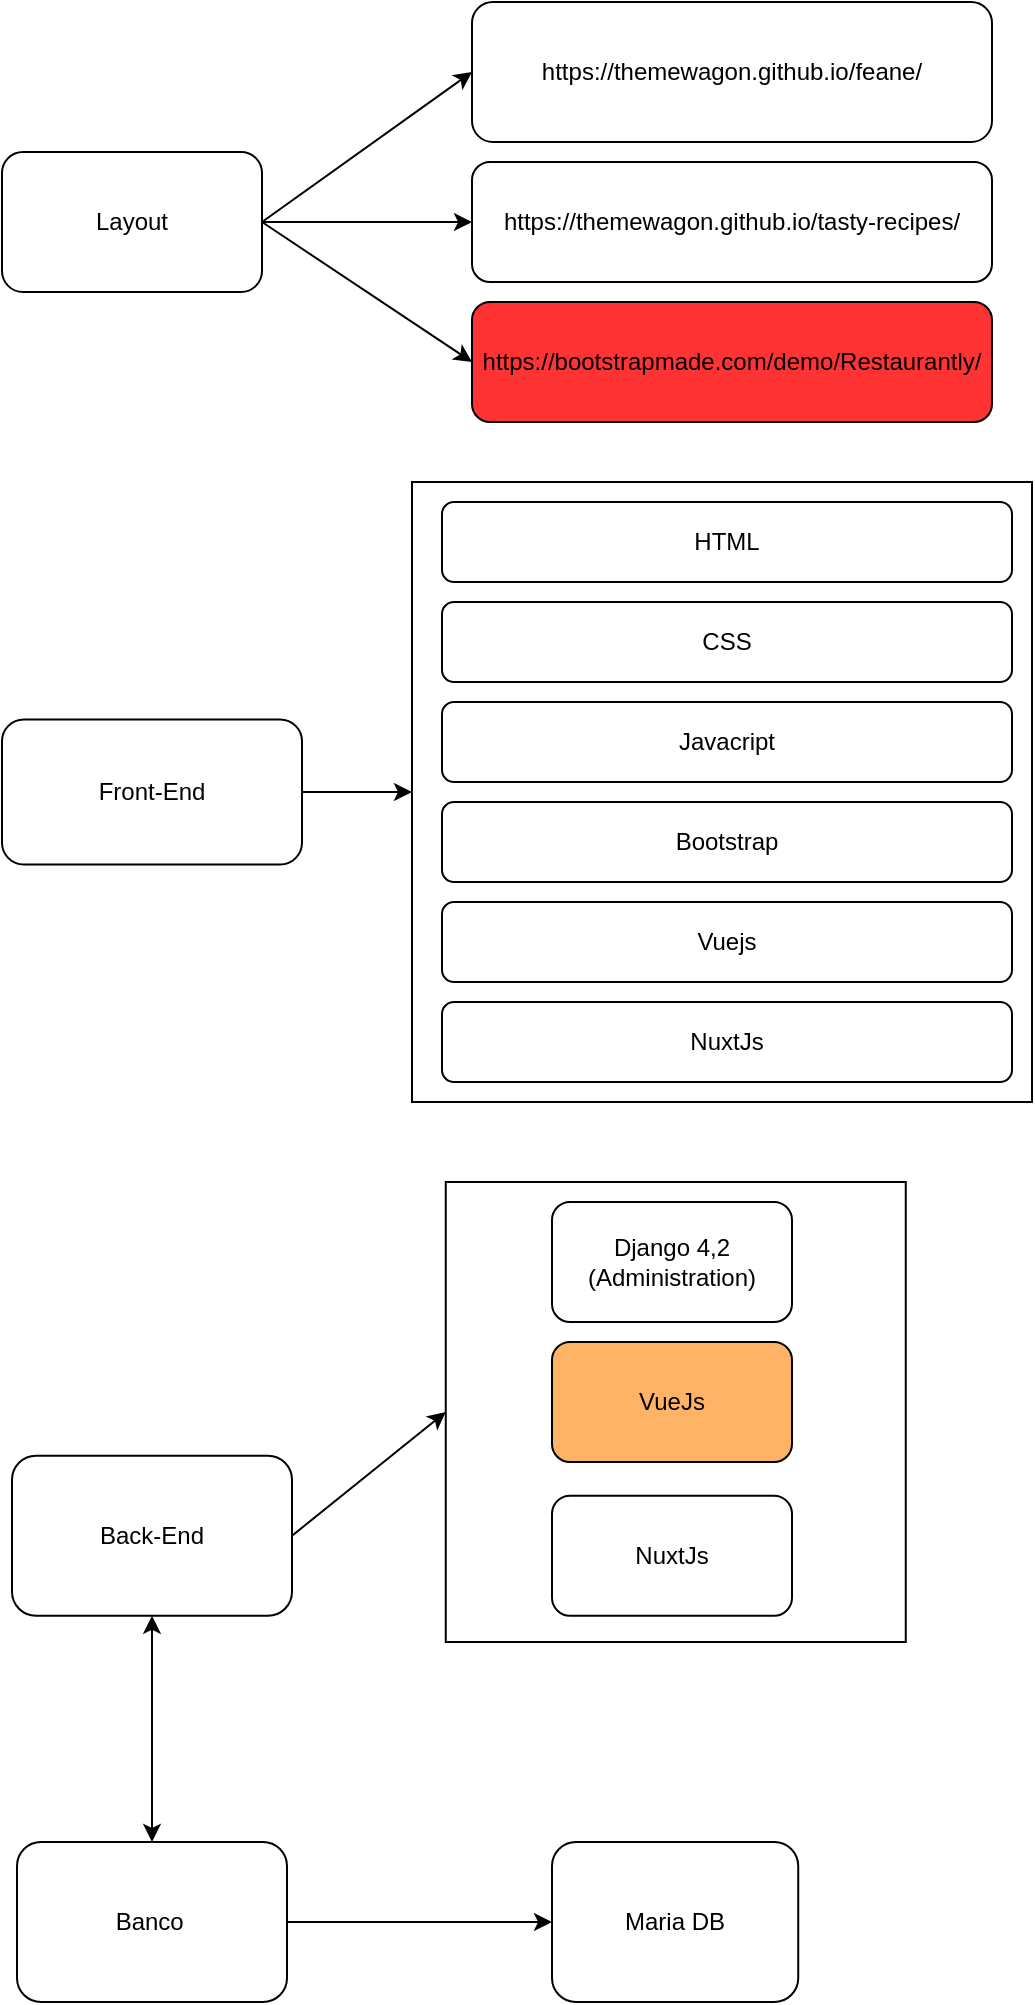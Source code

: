 <mxfile version="24.6.5" type="github">
  <diagram name="Estrutura" id="_JozszdOQ5H9nEkMJRZu">
    <mxGraphModel dx="1120" dy="468" grid="1" gridSize="10" guides="1" tooltips="1" connect="1" arrows="1" fold="1" page="1" pageScale="1" pageWidth="827" pageHeight="1169" math="0" shadow="0">
      <root>
        <mxCell id="0" />
        <mxCell id="1" parent="0" />
        <mxCell id="03ZlNTiPjZ4IK-vgwYox-1" value="Layout" style="rounded=1;whiteSpace=wrap;html=1;" vertex="1" parent="1">
          <mxGeometry x="15" y="75" width="130" height="70" as="geometry" />
        </mxCell>
        <mxCell id="03ZlNTiPjZ4IK-vgwYox-2" value="" style="endArrow=classic;html=1;rounded=0;exitX=1;exitY=0.5;exitDx=0;exitDy=0;entryX=0;entryY=0.5;entryDx=0;entryDy=0;" edge="1" parent="1" source="03ZlNTiPjZ4IK-vgwYox-1" target="03ZlNTiPjZ4IK-vgwYox-3">
          <mxGeometry width="50" height="50" relative="1" as="geometry">
            <mxPoint x="240" y="120" as="sourcePoint" />
            <mxPoint x="220" y="60" as="targetPoint" />
          </mxGeometry>
        </mxCell>
        <mxCell id="03ZlNTiPjZ4IK-vgwYox-3" value="https://themewagon.github.io/feane/" style="rounded=1;whiteSpace=wrap;html=1;" vertex="1" parent="1">
          <mxGeometry x="250" width="260" height="70" as="geometry" />
        </mxCell>
        <mxCell id="03ZlNTiPjZ4IK-vgwYox-4" value="" style="endArrow=classic;html=1;rounded=0;exitX=1;exitY=0.5;exitDx=0;exitDy=0;entryX=0;entryY=0.5;entryDx=0;entryDy=0;" edge="1" parent="1" source="03ZlNTiPjZ4IK-vgwYox-1" target="03ZlNTiPjZ4IK-vgwYox-6">
          <mxGeometry width="50" height="50" relative="1" as="geometry">
            <mxPoint x="170" y="100" as="sourcePoint" />
            <mxPoint x="220" y="90" as="targetPoint" />
          </mxGeometry>
        </mxCell>
        <mxCell id="03ZlNTiPjZ4IK-vgwYox-5" value="" style="endArrow=classic;html=1;rounded=0;exitX=1;exitY=0.5;exitDx=0;exitDy=0;entryX=0;entryY=0.5;entryDx=0;entryDy=0;" edge="1" parent="1" source="03ZlNTiPjZ4IK-vgwYox-1" target="03ZlNTiPjZ4IK-vgwYox-7">
          <mxGeometry width="50" height="50" relative="1" as="geometry">
            <mxPoint x="180" y="110" as="sourcePoint" />
            <mxPoint x="200" y="110" as="targetPoint" />
          </mxGeometry>
        </mxCell>
        <UserObject label="https://themewagon.github.io/tasty-recipes/" link="https://themewagon.github.io/tasty-recipes/" id="03ZlNTiPjZ4IK-vgwYox-6">
          <mxCell style="rounded=1;whiteSpace=wrap;html=1;" vertex="1" parent="1">
            <mxGeometry x="250" y="80" width="260" height="60" as="geometry" />
          </mxCell>
        </UserObject>
        <mxCell id="03ZlNTiPjZ4IK-vgwYox-7" value="https://bootstrapmade.com/demo/Restaurantly/" style="rounded=1;whiteSpace=wrap;html=1;fillColor=#FF3333;" vertex="1" parent="1">
          <mxGeometry x="250" y="150" width="260" height="60" as="geometry" />
        </mxCell>
        <mxCell id="03ZlNTiPjZ4IK-vgwYox-8" value="Front-End" style="rounded=1;whiteSpace=wrap;html=1;" vertex="1" parent="1">
          <mxGeometry x="15" y="358.75" width="150" height="72.5" as="geometry" />
        </mxCell>
        <mxCell id="03ZlNTiPjZ4IK-vgwYox-9" value="Back-End" style="rounded=1;whiteSpace=wrap;html=1;" vertex="1" parent="1">
          <mxGeometry x="20" y="726.88" width="140" height="80" as="geometry" />
        </mxCell>
        <mxCell id="03ZlNTiPjZ4IK-vgwYox-11" value="" style="endArrow=classic;html=1;rounded=0;exitX=1;exitY=0.5;exitDx=0;exitDy=0;entryX=0;entryY=0.5;entryDx=0;entryDy=0;" edge="1" parent="1" source="03ZlNTiPjZ4IK-vgwYox-8" target="03ZlNTiPjZ4IK-vgwYox-12">
          <mxGeometry width="50" height="50" relative="1" as="geometry">
            <mxPoint x="200" y="360" as="sourcePoint" />
            <mxPoint x="220" y="350" as="targetPoint" />
          </mxGeometry>
        </mxCell>
        <mxCell id="03ZlNTiPjZ4IK-vgwYox-12" value="" style="whiteSpace=wrap;html=1;aspect=fixed;" vertex="1" parent="1">
          <mxGeometry x="220" y="240" width="310" height="310" as="geometry" />
        </mxCell>
        <mxCell id="03ZlNTiPjZ4IK-vgwYox-13" value="HTML" style="rounded=1;whiteSpace=wrap;html=1;" vertex="1" parent="1">
          <mxGeometry x="235" y="250" width="285" height="40" as="geometry" />
        </mxCell>
        <mxCell id="03ZlNTiPjZ4IK-vgwYox-14" value="CSS" style="rounded=1;whiteSpace=wrap;html=1;" vertex="1" parent="1">
          <mxGeometry x="235" y="300" width="285" height="40" as="geometry" />
        </mxCell>
        <mxCell id="03ZlNTiPjZ4IK-vgwYox-17" value="Vuejs" style="rounded=1;whiteSpace=wrap;html=1;" vertex="1" parent="1">
          <mxGeometry x="235" y="450" width="285" height="40" as="geometry" />
        </mxCell>
        <mxCell id="03ZlNTiPjZ4IK-vgwYox-18" value="NuxtJs" style="rounded=1;whiteSpace=wrap;html=1;" vertex="1" parent="1">
          <mxGeometry x="235" y="500" width="285" height="40" as="geometry" />
        </mxCell>
        <mxCell id="03ZlNTiPjZ4IK-vgwYox-19" value="Bootstrap" style="rounded=1;whiteSpace=wrap;html=1;" vertex="1" parent="1">
          <mxGeometry x="235" y="400" width="285" height="40" as="geometry" />
        </mxCell>
        <mxCell id="03ZlNTiPjZ4IK-vgwYox-15" value="Javacript" style="rounded=1;whiteSpace=wrap;html=1;" vertex="1" parent="1">
          <mxGeometry x="235" y="350" width="285" height="40" as="geometry" />
        </mxCell>
        <mxCell id="03ZlNTiPjZ4IK-vgwYox-20" value="" style="endArrow=classic;html=1;rounded=0;exitX=1;exitY=0.5;exitDx=0;exitDy=0;entryX=0;entryY=0.5;entryDx=0;entryDy=0;" edge="1" parent="1" source="03ZlNTiPjZ4IK-vgwYox-9" target="03ZlNTiPjZ4IK-vgwYox-22">
          <mxGeometry width="50" height="50" relative="1" as="geometry">
            <mxPoint x="175" y="405" as="sourcePoint" />
            <mxPoint x="210" y="740" as="targetPoint" />
          </mxGeometry>
        </mxCell>
        <mxCell id="03ZlNTiPjZ4IK-vgwYox-22" value="" style="whiteSpace=wrap;html=1;aspect=fixed;" vertex="1" parent="1">
          <mxGeometry x="236.88" y="590" width="230" height="230" as="geometry" />
        </mxCell>
        <mxCell id="03ZlNTiPjZ4IK-vgwYox-23" value="Django 4,2 (Administration)" style="rounded=1;whiteSpace=wrap;html=1;" vertex="1" parent="1">
          <mxGeometry x="290" y="600" width="120" height="60" as="geometry" />
        </mxCell>
        <mxCell id="03ZlNTiPjZ4IK-vgwYox-24" value="VueJs" style="rounded=1;whiteSpace=wrap;html=1;fillColor=#FFB366;" vertex="1" parent="1">
          <mxGeometry x="290" y="670" width="120" height="60" as="geometry" />
        </mxCell>
        <mxCell id="03ZlNTiPjZ4IK-vgwYox-25" value="NuxtJs" style="rounded=1;whiteSpace=wrap;html=1;" vertex="1" parent="1">
          <mxGeometry x="290" y="746.88" width="120" height="60" as="geometry" />
        </mxCell>
        <mxCell id="03ZlNTiPjZ4IK-vgwYox-26" value="Banco&amp;nbsp;" style="rounded=1;whiteSpace=wrap;html=1;" vertex="1" parent="1">
          <mxGeometry x="22.5" y="920" width="135" height="80" as="geometry" />
        </mxCell>
        <mxCell id="03ZlNTiPjZ4IK-vgwYox-27" style="edgeStyle=orthogonalEdgeStyle;rounded=0;orthogonalLoop=1;jettySize=auto;html=1;exitX=0.5;exitY=1;exitDx=0;exitDy=0;" edge="1" parent="1" source="03ZlNTiPjZ4IK-vgwYox-25" target="03ZlNTiPjZ4IK-vgwYox-25">
          <mxGeometry relative="1" as="geometry" />
        </mxCell>
        <mxCell id="03ZlNTiPjZ4IK-vgwYox-28" value="" style="endArrow=classic;startArrow=classic;html=1;rounded=0;exitX=0.5;exitY=0;exitDx=0;exitDy=0;entryX=0.5;entryY=1;entryDx=0;entryDy=0;" edge="1" parent="1" source="03ZlNTiPjZ4IK-vgwYox-26" target="03ZlNTiPjZ4IK-vgwYox-9">
          <mxGeometry width="50" height="50" relative="1" as="geometry">
            <mxPoint x="390" y="900" as="sourcePoint" />
            <mxPoint x="440" y="850" as="targetPoint" />
          </mxGeometry>
        </mxCell>
        <mxCell id="03ZlNTiPjZ4IK-vgwYox-29" value="" style="endArrow=classic;html=1;rounded=0;exitX=1;exitY=0.5;exitDx=0;exitDy=0;entryX=0;entryY=0.5;entryDx=0;entryDy=0;" edge="1" parent="1" source="03ZlNTiPjZ4IK-vgwYox-26" target="03ZlNTiPjZ4IK-vgwYox-31">
          <mxGeometry width="50" height="50" relative="1" as="geometry">
            <mxPoint x="240" y="990" as="sourcePoint" />
            <mxPoint x="230" y="960" as="targetPoint" />
          </mxGeometry>
        </mxCell>
        <mxCell id="03ZlNTiPjZ4IK-vgwYox-31" value="Maria DB" style="rounded=1;whiteSpace=wrap;html=1;" vertex="1" parent="1">
          <mxGeometry x="290" y="920" width="123.12" height="80" as="geometry" />
        </mxCell>
      </root>
    </mxGraphModel>
  </diagram>
</mxfile>
